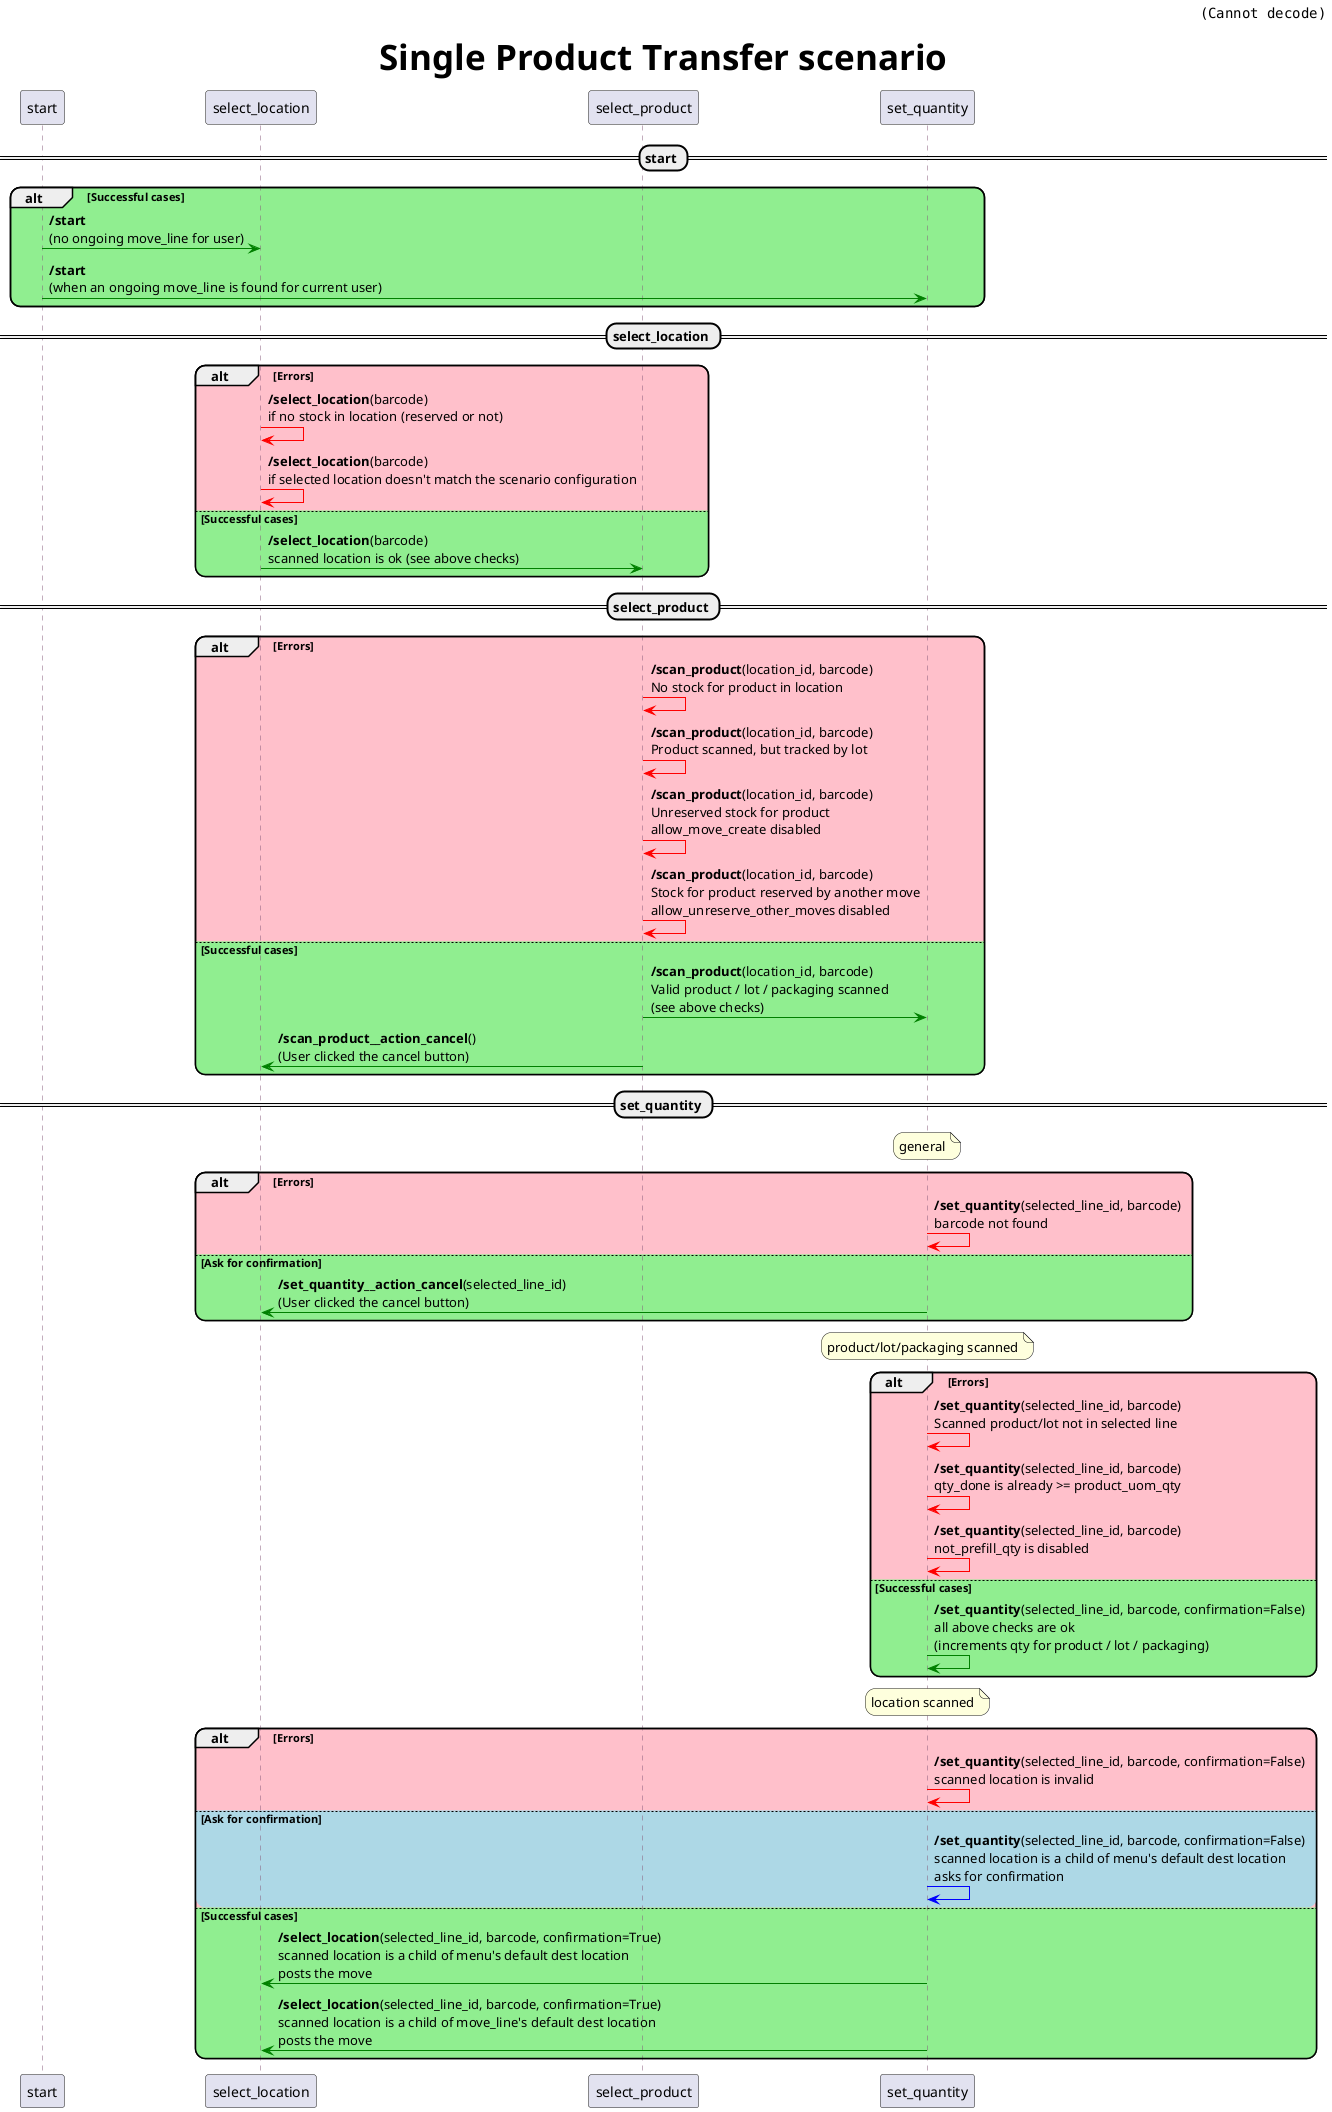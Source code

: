 # Diagram to generate with PlantUML (https://plantuml.com/)
#
#   $ sudo apt install plantuml
#   $ plantuml diagram.plantuml
#

@startuml
participant start
participant select_location
participant select_product
participant set_quantity

skinparam roundcorner 20
skinparam sequence {

ParticipantBorderColor #875A7B
ParticipantBackgroundColor #875A7B
ParticipantFontSize 17
ParticipantFontColor white

LifeLineBorderColor #875A7B

ArrowColor #00A09D
}

header <img:oca_logo.png>
title <size:35>Single Product Transfer scenario</size>

== start ==

alt #Lightgreen Successful cases
    start -[#green]> select_location: **/start** \n(no ongoing move_line for user)
    start -[#green]> set_quantity: **/start** \n(when an ongoing move_line is found for current user)
end

== select_location ==

alt #Pink Errors
    select_location -[#red]> select_location: **/select_location**(barcode)\nif no stock in location (reserved or not)
    select_location -[#red]> select_location: **/select_location**(barcode)\nif selected location doesn't match the scenario configuration
else #Lightgreen Successful cases
    select_location -[#green]> select_product: **/select_location**(barcode)\nscanned location is ok (see above checks)
end

== select_product ==

alt #Pink Errors
    select_product -[#red]> select_product: **/scan_product**(location_id, barcode)\nNo stock for product in location
    select_product -[#red]> select_product: **/scan_product**(location_id, barcode)\nProduct scanned, but tracked by lot
    select_product -[#red]> select_product: **/scan_product**(location_id, barcode)\nUnreserved stock for product\nallow_move_create disabled
    select_product -[#red]> select_product: **/scan_product**(location_id, barcode)\nStock for product reserved by another move\nallow_unreserve_other_moves disabled
else #Lightgreen Successful cases
    select_product -[#green]> set_quantity: **/scan_product**(location_id, barcode)\nValid product / lot / packaging scanned\n(see above checks)
    select_product -[#green]> select_location: **/scan_product__action_cancel**()\n(User clicked the cancel button)
end

== set_quantity ==

note over set_quantity: general
alt #Pink Errors
    set_quantity -[#red]> set_quantity: **/set_quantity**(selected_line_id, barcode)\nbarcode not found
else #Lightgreen Ask for confirmation
    set_quantity -[#green]> select_location: **/set_quantity__action_cancel**(selected_line_id)\n(User clicked the cancel button)
end

note over set_quantity: product/lot/packaging scanned
alt #Pink Errors
    set_quantity -[#red]> set_quantity: **/set_quantity**(selected_line_id, barcode)\nScanned product/lot not in selected line
    set_quantity -[#red]> set_quantity: **/set_quantity**(selected_line_id, barcode)\nqty_done is already >= product_uom_qty
    set_quantity -[#red]> set_quantity: **/set_quantity**(selected_line_id, barcode)\nnot_prefill_qty is disabled
else #Lightgreen Successful cases
    set_quantity -[#green]> set_quantity: **/set_quantity**(selected_line_id, barcode, confirmation=False)\nall above checks are ok\n(increments qty for product / lot / packaging)
end

note over set_quantity: location scanned
alt #Pink Errors
    set_quantity -[#red]> set_quantity: **/set_quantity**(selected_line_id, barcode, confirmation=False)\nscanned location is invalid
else #LightBlue Ask for confirmation
    set_quantity -[#blue]> set_quantity: **/set_quantity**(selected_line_id, barcode, confirmation=False)\nscanned location is a child of menu's default dest location\nasks for confirmation
else #Lightgreen Successful cases
    set_quantity -[#green]> select_location: **/select_location**(selected_line_id, barcode, confirmation=True)\nscanned location is a child of menu's default dest location\nposts the move
    set_quantity -[#green]> select_location: **/select_location**(selected_line_id, barcode, confirmation=True)\nscanned location is a child of move_line's default dest location\nposts the move
end

@enduml

